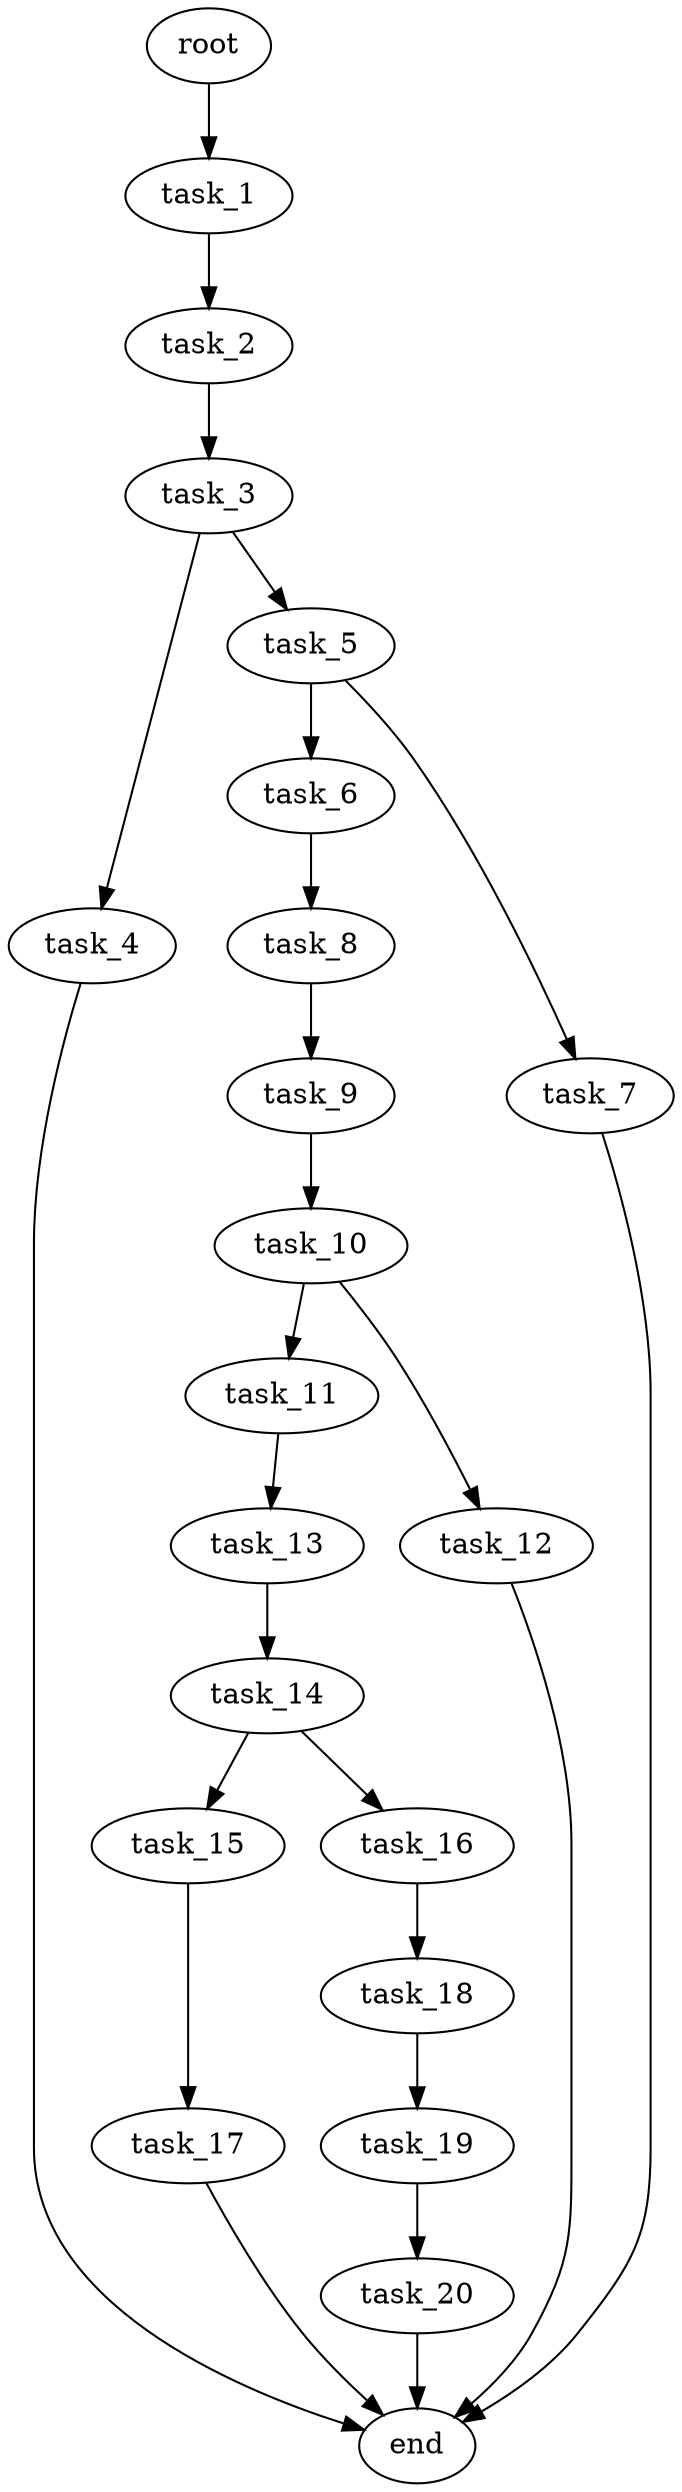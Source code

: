digraph G {
  root [size="0.000000e+00"];
  task_1 [size="1.372156e+10"];
  task_2 [size="7.734831e+10"];
  task_3 [size="7.531825e+10"];
  task_4 [size="1.332329e+10"];
  task_5 [size="9.929409e+10"];
  task_6 [size="1.429388e+10"];
  task_7 [size="5.305552e+10"];
  task_8 [size="8.573894e+08"];
  task_9 [size="6.500552e+10"];
  task_10 [size="4.401554e+10"];
  task_11 [size="7.224598e+10"];
  task_12 [size="6.281172e+10"];
  task_13 [size="1.514590e+10"];
  task_14 [size="4.117687e+10"];
  task_15 [size="6.865975e+10"];
  task_16 [size="8.599765e+10"];
  task_17 [size="8.677936e+09"];
  task_18 [size="1.005551e+10"];
  task_19 [size="7.524704e+10"];
  task_20 [size="5.896150e+10"];
  end [size="0.000000e+00"];

  root -> task_1 [size="1.000000e-12"];
  task_1 -> task_2 [size="7.734831e+08"];
  task_2 -> task_3 [size="7.531825e+08"];
  task_3 -> task_4 [size="1.332329e+08"];
  task_3 -> task_5 [size="9.929409e+08"];
  task_4 -> end [size="1.000000e-12"];
  task_5 -> task_6 [size="1.429388e+08"];
  task_5 -> task_7 [size="5.305552e+08"];
  task_6 -> task_8 [size="8.573894e+06"];
  task_7 -> end [size="1.000000e-12"];
  task_8 -> task_9 [size="6.500552e+08"];
  task_9 -> task_10 [size="4.401554e+08"];
  task_10 -> task_11 [size="7.224598e+08"];
  task_10 -> task_12 [size="6.281172e+08"];
  task_11 -> task_13 [size="1.514590e+08"];
  task_12 -> end [size="1.000000e-12"];
  task_13 -> task_14 [size="4.117687e+08"];
  task_14 -> task_15 [size="6.865975e+08"];
  task_14 -> task_16 [size="8.599765e+08"];
  task_15 -> task_17 [size="8.677936e+07"];
  task_16 -> task_18 [size="1.005551e+08"];
  task_17 -> end [size="1.000000e-12"];
  task_18 -> task_19 [size="7.524704e+08"];
  task_19 -> task_20 [size="5.896150e+08"];
  task_20 -> end [size="1.000000e-12"];
}
